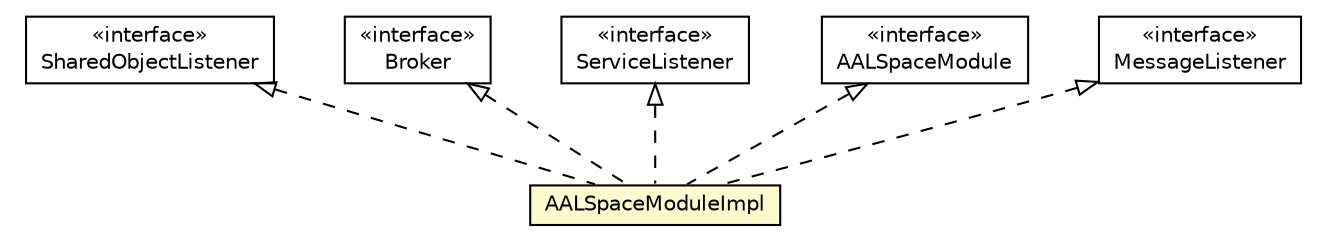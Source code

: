 #!/usr/local/bin/dot
#
# Class diagram 
# Generated by UMLGraph version R5_6-24-gf6e263 (http://www.umlgraph.org/)
#

digraph G {
	edge [fontname="Helvetica",fontsize=10,labelfontname="Helvetica",labelfontsize=10];
	node [fontname="Helvetica",fontsize=10,shape=plaintext];
	nodesep=0.25;
	ranksep=0.5;
	// org.universAAL.middleware.container.SharedObjectListener
	c1597305 [label=<<table title="org.universAAL.middleware.container.SharedObjectListener" border="0" cellborder="1" cellspacing="0" cellpadding="2" port="p" href="../../container/SharedObjectListener.html">
		<tr><td><table border="0" cellspacing="0" cellpadding="1">
<tr><td align="center" balign="center"> &#171;interface&#187; </td></tr>
<tr><td align="center" balign="center"> SharedObjectListener </td></tr>
		</table></td></tr>
		</table>>, URL="../../container/SharedObjectListener.html", fontname="Helvetica", fontcolor="black", fontsize=10.0];
	// org.universAAL.middleware.brokers.Broker
	c1597576 [label=<<table title="org.universAAL.middleware.brokers.Broker" border="0" cellborder="1" cellspacing="0" cellpadding="2" port="p" href="../../brokers/Broker.html">
		<tr><td><table border="0" cellspacing="0" cellpadding="1">
<tr><td align="center" balign="center"> &#171;interface&#187; </td></tr>
<tr><td align="center" balign="center"> Broker </td></tr>
		</table></td></tr>
		</table>>, URL="../../brokers/Broker.html", fontname="Helvetica", fontcolor="black", fontsize=10.0];
	// org.universAAL.middleware.connectors.ServiceListener
	c1597596 [label=<<table title="org.universAAL.middleware.connectors.ServiceListener" border="0" cellborder="1" cellspacing="0" cellpadding="2" port="p" href="../../connectors/ServiceListener.html">
		<tr><td><table border="0" cellspacing="0" cellpadding="1">
<tr><td align="center" balign="center"> &#171;interface&#187; </td></tr>
<tr><td align="center" balign="center"> ServiceListener </td></tr>
		</table></td></tr>
		</table>>, URL="../../connectors/ServiceListener.html", fontname="Helvetica", fontcolor="black", fontsize=10.0];
	// org.universAAL.middleware.modules.AALSpaceModule
	c1597607 [label=<<table title="org.universAAL.middleware.modules.AALSpaceModule" border="0" cellborder="1" cellspacing="0" cellpadding="2" port="p" href="../AALSpaceModule.html">
		<tr><td><table border="0" cellspacing="0" cellpadding="1">
<tr><td align="center" balign="center"> &#171;interface&#187; </td></tr>
<tr><td align="center" balign="center"> AALSpaceModule </td></tr>
		</table></td></tr>
		</table>>, URL="../AALSpaceModule.html", fontname="Helvetica", fontcolor="black", fontsize=10.0];
	// org.universAAL.middleware.modules.listener.MessageListener
	c1597616 [label=<<table title="org.universAAL.middleware.modules.listener.MessageListener" border="0" cellborder="1" cellspacing="0" cellpadding="2" port="p" href="../listener/MessageListener.html">
		<tr><td><table border="0" cellspacing="0" cellpadding="1">
<tr><td align="center" balign="center"> &#171;interface&#187; </td></tr>
<tr><td align="center" balign="center"> MessageListener </td></tr>
		</table></td></tr>
		</table>>, URL="../listener/MessageListener.html", fontname="Helvetica", fontcolor="black", fontsize=10.0];
	// org.universAAL.middleware.modules.aalspace.AALSpaceModuleImpl
	c1598549 [label=<<table title="org.universAAL.middleware.modules.aalspace.AALSpaceModuleImpl" border="0" cellborder="1" cellspacing="0" cellpadding="2" port="p" bgcolor="lemonChiffon" href="./AALSpaceModuleImpl.html">
		<tr><td><table border="0" cellspacing="0" cellpadding="1">
<tr><td align="center" balign="center"> AALSpaceModuleImpl </td></tr>
		</table></td></tr>
		</table>>, URL="./AALSpaceModuleImpl.html", fontname="Helvetica", fontcolor="black", fontsize=10.0];
	//org.universAAL.middleware.modules.aalspace.AALSpaceModuleImpl implements org.universAAL.middleware.modules.AALSpaceModule
	c1597607:p -> c1598549:p [dir=back,arrowtail=empty,style=dashed];
	//org.universAAL.middleware.modules.aalspace.AALSpaceModuleImpl implements org.universAAL.middleware.modules.listener.MessageListener
	c1597616:p -> c1598549:p [dir=back,arrowtail=empty,style=dashed];
	//org.universAAL.middleware.modules.aalspace.AALSpaceModuleImpl implements org.universAAL.middleware.container.SharedObjectListener
	c1597305:p -> c1598549:p [dir=back,arrowtail=empty,style=dashed];
	//org.universAAL.middleware.modules.aalspace.AALSpaceModuleImpl implements org.universAAL.middleware.connectors.ServiceListener
	c1597596:p -> c1598549:p [dir=back,arrowtail=empty,style=dashed];
	//org.universAAL.middleware.modules.aalspace.AALSpaceModuleImpl implements org.universAAL.middleware.brokers.Broker
	c1597576:p -> c1598549:p [dir=back,arrowtail=empty,style=dashed];
}

